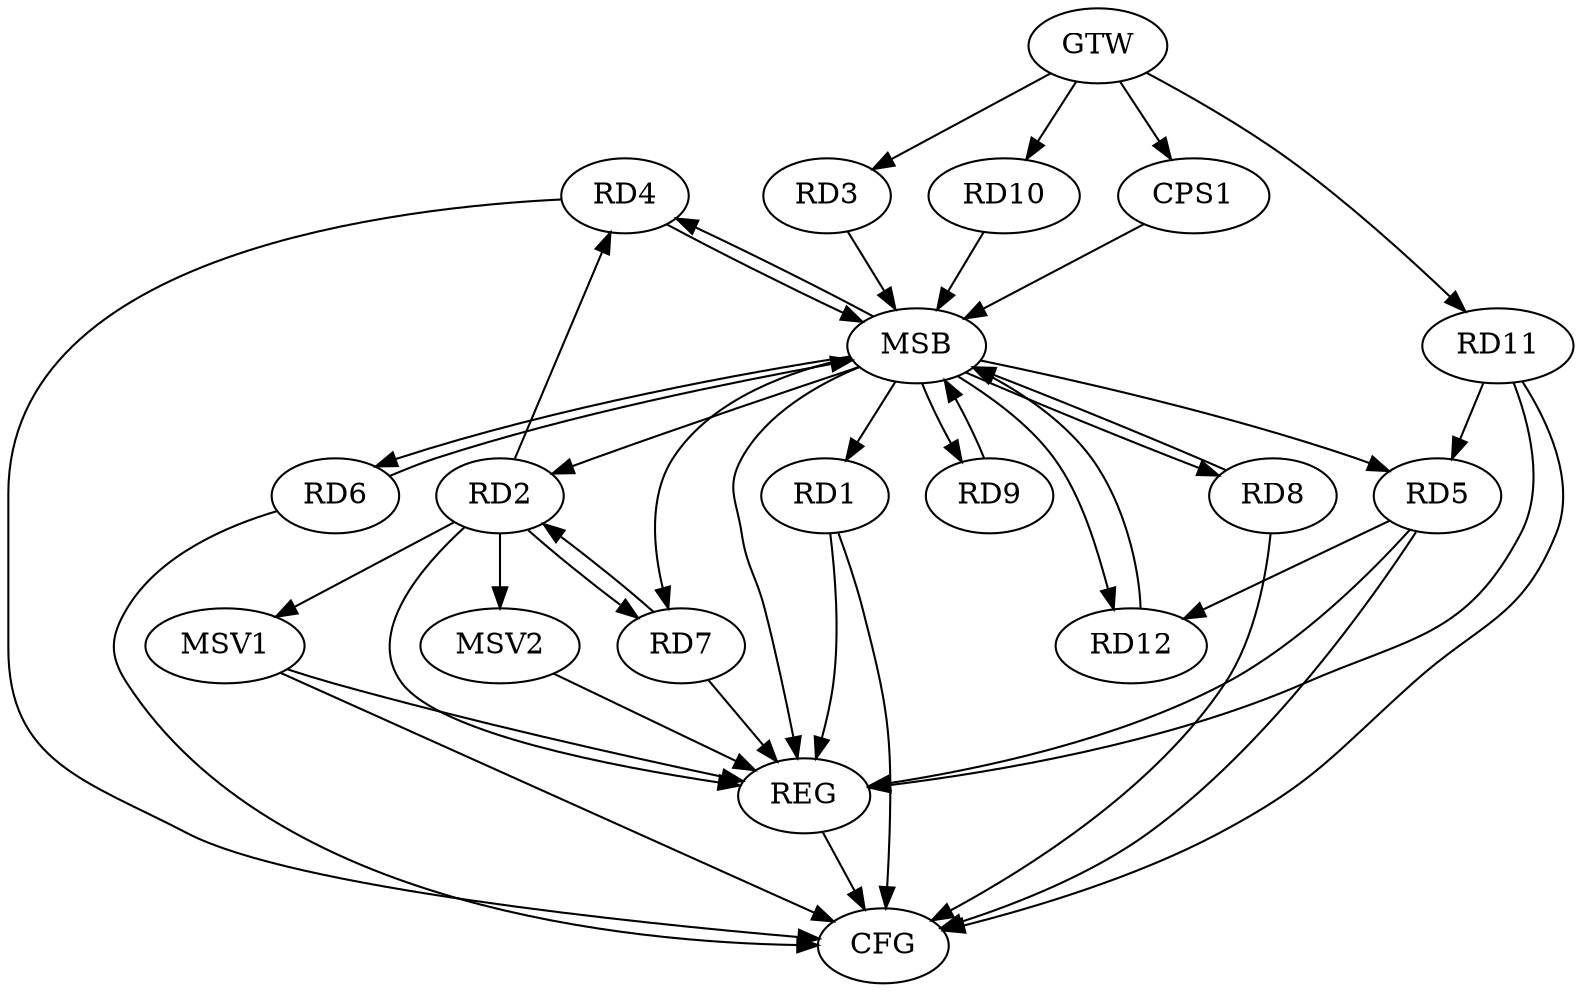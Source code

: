 strict digraph G {
  RD1 [ label="RD1" ];
  RD2 [ label="RD2" ];
  RD3 [ label="RD3" ];
  RD4 [ label="RD4" ];
  RD5 [ label="RD5" ];
  RD6 [ label="RD6" ];
  RD7 [ label="RD7" ];
  RD8 [ label="RD8" ];
  RD9 [ label="RD9" ];
  RD10 [ label="RD10" ];
  RD11 [ label="RD11" ];
  RD12 [ label="RD12" ];
  CPS1 [ label="CPS1" ];
  GTW [ label="GTW" ];
  REG [ label="REG" ];
  MSB [ label="MSB" ];
  CFG [ label="CFG" ];
  MSV1 [ label="MSV1" ];
  MSV2 [ label="MSV2" ];
  RD2 -> RD4;
  RD2 -> RD7;
  RD7 -> RD2;
  RD11 -> RD5;
  RD5 -> RD12;
  GTW -> RD3;
  GTW -> RD10;
  GTW -> RD11;
  GTW -> CPS1;
  RD1 -> REG;
  RD2 -> REG;
  RD5 -> REG;
  RD7 -> REG;
  RD11 -> REG;
  RD3 -> MSB;
  MSB -> RD2;
  MSB -> RD6;
  MSB -> RD9;
  MSB -> REG;
  RD4 -> MSB;
  RD6 -> MSB;
  MSB -> RD5;
  MSB -> RD12;
  RD8 -> MSB;
  RD9 -> MSB;
  RD10 -> MSB;
  MSB -> RD7;
  RD12 -> MSB;
  MSB -> RD1;
  CPS1 -> MSB;
  MSB -> RD4;
  MSB -> RD8;
  RD8 -> CFG;
  RD5 -> CFG;
  RD4 -> CFG;
  RD11 -> CFG;
  RD6 -> CFG;
  RD1 -> CFG;
  REG -> CFG;
  RD2 -> MSV1;
  MSV1 -> REG;
  MSV1 -> CFG;
  RD2 -> MSV2;
  MSV2 -> REG;
}
